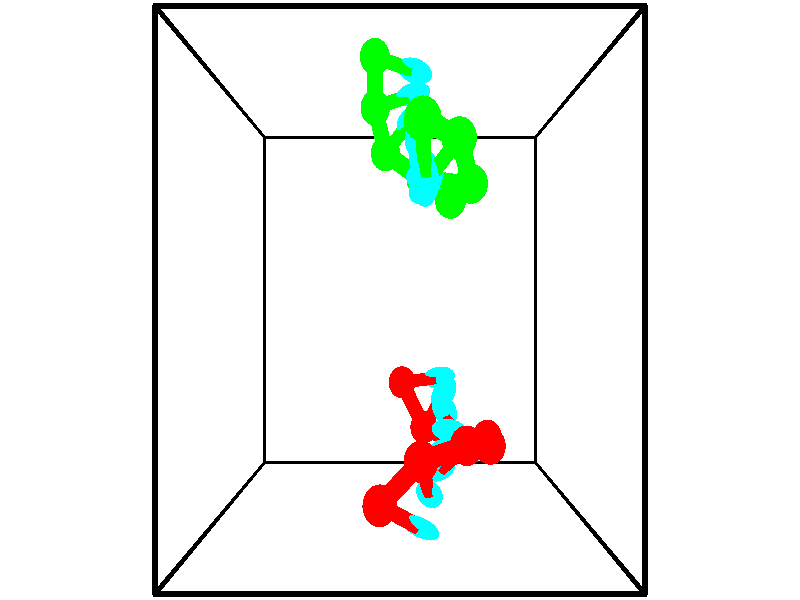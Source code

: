 // switches for output
#declare DRAW_BASES = 1; // possible values are 0, 1; only relevant for DNA ribbons
#declare DRAW_BASES_TYPE = 3; // possible values are 1, 2, 3; only relevant for DNA ribbons
#declare DRAW_FOG = 0; // set to 1 to enable fog

#include "colors.inc"

#include "transforms.inc"
background { rgb <1, 1, 1>}

#default {
   normal{
       ripples 0.25
       frequency 0.20
       turbulence 0.2
       lambda 5
   }
	finish {
		phong 0.1
		phong_size 40.
	}
}

// original window dimensions: 1024x640


// camera settings

camera {
	sky <-0, 1, 0>
	up <-0, 1, 0>
	right 1.6 * <1, 0, 0>
	location <2.5, 2.5, 11.1562>
	look_at <2.5, 2.5, 2.5>
	direction <0, 0, -8.6562>
	angle 67.0682
}


# declare cpy_camera_pos = <2.5, 2.5, 11.1562>;
# if (DRAW_FOG = 1)
fog {
	fog_type 2
	up vnormalize(cpy_camera_pos)
	color rgbt<1,1,1,0.3>
	distance 1e-5
	fog_alt 3e-3
	fog_offset 4
}
# end


// LIGHTS

# declare lum = 6;
global_settings {
	ambient_light rgb lum * <0.05, 0.05, 0.05>
	max_trace_level 15
}# declare cpy_direct_light_amount = 0.25;
light_source
{	1000 * <-1, -1, 1>,
	rgb lum * cpy_direct_light_amount
	parallel
}

light_source
{	1000 * <1, 1, -1>,
	rgb lum * cpy_direct_light_amount
	parallel
}

// strand 0

// nucleotide -1

// particle -1
sphere {
	<2.538229, 1.210120, -0.197778> 0.250000
	pigment { color rgbt <1,0,0,0> }
	no_shadow
}
cylinder {
	<2.935879, 1.253368, -0.195824>,  <3.174469, 1.279318, -0.194651>, 0.100000
	pigment { color rgbt <1,0,0,0> }
	no_shadow
}
cylinder {
	<2.935879, 1.253368, -0.195824>,  <2.538229, 1.210120, -0.197778>, 0.100000
	pigment { color rgbt <1,0,0,0> }
	no_shadow
}

// particle -1
sphere {
	<2.935879, 1.253368, -0.195824> 0.100000
	pigment { color rgbt <1,0,0,0> }
	no_shadow
}
sphere {
	0, 1
	scale<0.080000,0.200000,0.300000>
	matrix <0.051072, -0.508427, 0.859590,
		0.095424, -0.854291, -0.510962,
		0.994126, 0.108122, 0.004886,
		3.234117, 1.285805, -0.194358>
	pigment { color rgbt <0,1,1,0> }
	no_shadow
}
cylinder {
	<2.943447, 0.526261, -0.092440>,  <2.538229, 1.210120, -0.197778>, 0.130000
	pigment { color rgbt <1,0,0,0> }
	no_shadow
}

// nucleotide -1

// particle -1
sphere {
	<2.943447, 0.526261, -0.092440> 0.250000
	pigment { color rgbt <1,0,0,0> }
	no_shadow
}
cylinder {
	<3.145489, 0.842804, 0.045326>,  <3.266715, 1.032730, 0.127986>, 0.100000
	pigment { color rgbt <1,0,0,0> }
	no_shadow
}
cylinder {
	<3.145489, 0.842804, 0.045326>,  <2.943447, 0.526261, -0.092440>, 0.100000
	pigment { color rgbt <1,0,0,0> }
	no_shadow
}

// particle -1
sphere {
	<3.145489, 0.842804, 0.045326> 0.100000
	pigment { color rgbt <1,0,0,0> }
	no_shadow
}
sphere {
	0, 1
	scale<0.080000,0.200000,0.300000>
	matrix <0.053257, -0.426882, 0.902738,
		0.861413, -0.437636, -0.257766,
		0.505106, 0.791358, 0.344414,
		3.297021, 1.080211, 0.148651>
	pigment { color rgbt <0,1,1,0> }
	no_shadow
}
cylinder {
	<3.598449, 0.327456, 0.222138>,  <2.943447, 0.526261, -0.092440>, 0.130000
	pigment { color rgbt <1,0,0,0> }
	no_shadow
}

// nucleotide -1

// particle -1
sphere {
	<3.598449, 0.327456, 0.222138> 0.250000
	pigment { color rgbt <1,0,0,0> }
	no_shadow
}
cylinder {
	<3.419955, 0.645451, 0.386513>,  <3.312858, 0.836248, 0.485138>, 0.100000
	pigment { color rgbt <1,0,0,0> }
	no_shadow
}
cylinder {
	<3.419955, 0.645451, 0.386513>,  <3.598449, 0.327456, 0.222138>, 0.100000
	pigment { color rgbt <1,0,0,0> }
	no_shadow
}

// particle -1
sphere {
	<3.419955, 0.645451, 0.386513> 0.100000
	pigment { color rgbt <1,0,0,0> }
	no_shadow
}
sphere {
	0, 1
	scale<0.080000,0.200000,0.300000>
	matrix <-0.017152, -0.466705, 0.884247,
		0.894752, 0.387533, 0.221895,
		-0.446235, 0.794987, 0.410938,
		3.286084, 0.883947, 0.509794>
	pigment { color rgbt <0,1,1,0> }
	no_shadow
}
cylinder {
	<4.005955, 0.529221, 0.760734>,  <3.598449, 0.327456, 0.222138>, 0.130000
	pigment { color rgbt <1,0,0,0> }
	no_shadow
}

// nucleotide -1

// particle -1
sphere {
	<4.005955, 0.529221, 0.760734> 0.250000
	pigment { color rgbt <1,0,0,0> }
	no_shadow
}
cylinder {
	<3.620228, 0.602432, 0.837250>,  <3.388792, 0.646359, 0.883159>, 0.100000
	pigment { color rgbt <1,0,0,0> }
	no_shadow
}
cylinder {
	<3.620228, 0.602432, 0.837250>,  <4.005955, 0.529221, 0.760734>, 0.100000
	pigment { color rgbt <1,0,0,0> }
	no_shadow
}

// particle -1
sphere {
	<3.620228, 0.602432, 0.837250> 0.100000
	pigment { color rgbt <1,0,0,0> }
	no_shadow
}
sphere {
	0, 1
	scale<0.080000,0.200000,0.300000>
	matrix <0.052332, -0.576501, 0.815419,
		0.259524, 0.796333, 0.546352,
		-0.964318, 0.183029, 0.191289,
		3.330933, 0.657341, 0.894637>
	pigment { color rgbt <0,1,1,0> }
	no_shadow
}
cylinder {
	<3.932606, 0.565293, 1.525733>,  <4.005955, 0.529221, 0.760734>, 0.130000
	pigment { color rgbt <1,0,0,0> }
	no_shadow
}

// nucleotide -1

// particle -1
sphere {
	<3.932606, 0.565293, 1.525733> 0.250000
	pigment { color rgbt <1,0,0,0> }
	no_shadow
}
cylinder {
	<3.559092, 0.507767, 1.394669>,  <3.334983, 0.473251, 1.316030>, 0.100000
	pigment { color rgbt <1,0,0,0> }
	no_shadow
}
cylinder {
	<3.559092, 0.507767, 1.394669>,  <3.932606, 0.565293, 1.525733>, 0.100000
	pigment { color rgbt <1,0,0,0> }
	no_shadow
}

// particle -1
sphere {
	<3.559092, 0.507767, 1.394669> 0.100000
	pigment { color rgbt <1,0,0,0> }
	no_shadow
}
sphere {
	0, 1
	scale<0.080000,0.200000,0.300000>
	matrix <-0.182808, -0.595440, 0.782325,
		-0.307613, 0.790423, 0.529722,
		-0.933786, -0.143816, -0.327661,
		3.278956, 0.464622, 1.296370>
	pigment { color rgbt <0,1,1,0> }
	no_shadow
}
cylinder {
	<3.509234, 0.664007, 2.027439>,  <3.932606, 0.565293, 1.525733>, 0.130000
	pigment { color rgbt <1,0,0,0> }
	no_shadow
}

// nucleotide -1

// particle -1
sphere {
	<3.509234, 0.664007, 2.027439> 0.250000
	pigment { color rgbt <1,0,0,0> }
	no_shadow
}
cylinder {
	<3.292511, 0.435253, 1.781059>,  <3.162477, 0.298001, 1.633232>, 0.100000
	pigment { color rgbt <1,0,0,0> }
	no_shadow
}
cylinder {
	<3.292511, 0.435253, 1.781059>,  <3.509234, 0.664007, 2.027439>, 0.100000
	pigment { color rgbt <1,0,0,0> }
	no_shadow
}

// particle -1
sphere {
	<3.292511, 0.435253, 1.781059> 0.100000
	pigment { color rgbt <1,0,0,0> }
	no_shadow
}
sphere {
	0, 1
	scale<0.080000,0.200000,0.300000>
	matrix <-0.085266, -0.691655, 0.717177,
		-0.836166, 0.441092, 0.325983,
		-0.541809, -0.571884, -0.615948,
		3.129968, 0.263688, 1.596275>
	pigment { color rgbt <0,1,1,0> }
	no_shadow
}
cylinder {
	<2.804033, 0.544885, 2.396881>,  <3.509234, 0.664007, 2.027439>, 0.130000
	pigment { color rgbt <1,0,0,0> }
	no_shadow
}

// nucleotide -1

// particle -1
sphere {
	<2.804033, 0.544885, 2.396881> 0.250000
	pigment { color rgbt <1,0,0,0> }
	no_shadow
}
cylinder {
	<2.887353, 0.251690, 2.137856>,  <2.937346, 0.075773, 1.982440>, 0.100000
	pigment { color rgbt <1,0,0,0> }
	no_shadow
}
cylinder {
	<2.887353, 0.251690, 2.137856>,  <2.804033, 0.544885, 2.396881>, 0.100000
	pigment { color rgbt <1,0,0,0> }
	no_shadow
}

// particle -1
sphere {
	<2.887353, 0.251690, 2.137856> 0.100000
	pigment { color rgbt <1,0,0,0> }
	no_shadow
}
sphere {
	0, 1
	scale<0.080000,0.200000,0.300000>
	matrix <-0.144052, -0.677858, 0.720942,
		-0.967399, -0.056890, -0.246786,
		0.208300, -0.732988, -0.647564,
		2.949844, 0.031793, 1.943586>
	pigment { color rgbt <0,1,1,0> }
	no_shadow
}
cylinder {
	<2.203877, 0.003807, 2.368031>,  <2.804033, 0.544885, 2.396881>, 0.130000
	pigment { color rgbt <1,0,0,0> }
	no_shadow
}

// nucleotide -1

// particle -1
sphere {
	<2.203877, 0.003807, 2.368031> 0.250000
	pigment { color rgbt <1,0,0,0> }
	no_shadow
}
cylinder {
	<2.548756, -0.177773, 2.278099>,  <2.755682, -0.286721, 2.224140>, 0.100000
	pigment { color rgbt <1,0,0,0> }
	no_shadow
}
cylinder {
	<2.548756, -0.177773, 2.278099>,  <2.203877, 0.003807, 2.368031>, 0.100000
	pigment { color rgbt <1,0,0,0> }
	no_shadow
}

// particle -1
sphere {
	<2.548756, -0.177773, 2.278099> 0.100000
	pigment { color rgbt <1,0,0,0> }
	no_shadow
}
sphere {
	0, 1
	scale<0.080000,0.200000,0.300000>
	matrix <-0.181486, -0.691163, 0.699541,
		-0.472950, -0.562338, -0.678303,
		0.862195, -0.453949, -0.224829,
		2.807414, -0.313958, 2.210650>
	pigment { color rgbt <0,1,1,0> }
	no_shadow
}
// strand 1

// nucleotide -1

// particle -1
sphere {
	<2.802171, 4.499720, 3.156444> 0.250000
	pigment { color rgbt <0,1,0,0> }
	no_shadow
}
cylinder {
	<2.824333, 4.132664, 2.999031>,  <2.837631, 3.912430, 2.904583>, 0.100000
	pigment { color rgbt <0,1,0,0> }
	no_shadow
}
cylinder {
	<2.824333, 4.132664, 2.999031>,  <2.802171, 4.499720, 3.156444>, 0.100000
	pigment { color rgbt <0,1,0,0> }
	no_shadow
}

// particle -1
sphere {
	<2.824333, 4.132664, 2.999031> 0.100000
	pigment { color rgbt <0,1,0,0> }
	no_shadow
}
sphere {
	0, 1
	scale<0.080000,0.200000,0.300000>
	matrix <-0.196151, 0.376454, -0.905432,
		0.979007, 0.127359, -0.159137,
		0.055407, -0.917639, -0.393533,
		2.840955, 3.857372, 2.880971>
	pigment { color rgbt <0,1,1,0> }
	no_shadow
}
cylinder {
	<3.343375, 4.422208, 2.562296>,  <2.802171, 4.499720, 3.156444>, 0.130000
	pigment { color rgbt <0,1,0,0> }
	no_shadow
}

// nucleotide -1

// particle -1
sphere {
	<3.343375, 4.422208, 2.562296> 0.250000
	pigment { color rgbt <0,1,0,0> }
	no_shadow
}
cylinder {
	<3.074734, 4.129105, 2.518456>,  <2.913549, 3.953242, 2.492151>, 0.100000
	pigment { color rgbt <0,1,0,0> }
	no_shadow
}
cylinder {
	<3.074734, 4.129105, 2.518456>,  <3.343375, 4.422208, 2.562296>, 0.100000
	pigment { color rgbt <0,1,0,0> }
	no_shadow
}

// particle -1
sphere {
	<3.074734, 4.129105, 2.518456> 0.100000
	pigment { color rgbt <0,1,0,0> }
	no_shadow
}
sphere {
	0, 1
	scale<0.080000,0.200000,0.300000>
	matrix <-0.165780, 0.292797, -0.941693,
		0.722126, -0.614274, -0.318120,
		-0.671602, -0.732760, -0.109602,
		2.873253, 3.909277, 2.485575>
	pigment { color rgbt <0,1,1,0> }
	no_shadow
}
cylinder {
	<3.579701, 3.965337, 2.010361>,  <3.343375, 4.422208, 2.562296>, 0.130000
	pigment { color rgbt <0,1,0,0> }
	no_shadow
}

// nucleotide -1

// particle -1
sphere {
	<3.579701, 3.965337, 2.010361> 0.250000
	pigment { color rgbt <0,1,0,0> }
	no_shadow
}
cylinder {
	<3.184708, 3.998585, 2.063980>,  <2.947712, 4.018534, 2.096151>, 0.100000
	pigment { color rgbt <0,1,0,0> }
	no_shadow
}
cylinder {
	<3.184708, 3.998585, 2.063980>,  <3.579701, 3.965337, 2.010361>, 0.100000
	pigment { color rgbt <0,1,0,0> }
	no_shadow
}

// particle -1
sphere {
	<3.184708, 3.998585, 2.063980> 0.100000
	pigment { color rgbt <0,1,0,0> }
	no_shadow
}
sphere {
	0, 1
	scale<0.080000,0.200000,0.300000>
	matrix <-0.059994, 0.588054, -0.806593,
		-0.145871, -0.804539, -0.575707,
		-0.987483, 0.083120, 0.134047,
		2.888463, 4.023520, 2.104194>
	pigment { color rgbt <0,1,1,0> }
	no_shadow
}
cylinder {
	<3.312787, 3.842624, 1.426975>,  <3.579701, 3.965337, 2.010361>, 0.130000
	pigment { color rgbt <0,1,0,0> }
	no_shadow
}

// nucleotide -1

// particle -1
sphere {
	<3.312787, 3.842624, 1.426975> 0.250000
	pigment { color rgbt <0,1,0,0> }
	no_shadow
}
cylinder {
	<3.064587, 4.076412, 1.636116>,  <2.915666, 4.216685, 1.761600>, 0.100000
	pigment { color rgbt <0,1,0,0> }
	no_shadow
}
cylinder {
	<3.064587, 4.076412, 1.636116>,  <3.312787, 3.842624, 1.426975>, 0.100000
	pigment { color rgbt <0,1,0,0> }
	no_shadow
}

// particle -1
sphere {
	<3.064587, 4.076412, 1.636116> 0.100000
	pigment { color rgbt <0,1,0,0> }
	no_shadow
}
sphere {
	0, 1
	scale<0.080000,0.200000,0.300000>
	matrix <-0.062290, 0.627887, -0.775808,
		-0.781728, -0.513958, -0.353198,
		-0.620501, 0.584470, 0.522851,
		2.878436, 4.251753, 1.792971>
	pigment { color rgbt <0,1,1,0> }
	no_shadow
}
cylinder {
	<2.858941, 4.191628, 1.010409>,  <3.312787, 3.842624, 1.426975>, 0.130000
	pigment { color rgbt <0,1,0,0> }
	no_shadow
}

// nucleotide -1

// particle -1
sphere {
	<2.858941, 4.191628, 1.010409> 0.250000
	pigment { color rgbt <0,1,0,0> }
	no_shadow
}
cylinder {
	<2.810280, 4.432365, 1.326126>,  <2.781083, 4.576808, 1.515557>, 0.100000
	pigment { color rgbt <0,1,0,0> }
	no_shadow
}
cylinder {
	<2.810280, 4.432365, 1.326126>,  <2.858941, 4.191628, 1.010409>, 0.100000
	pigment { color rgbt <0,1,0,0> }
	no_shadow
}

// particle -1
sphere {
	<2.810280, 4.432365, 1.326126> 0.100000
	pigment { color rgbt <0,1,0,0> }
	no_shadow
}
sphere {
	0, 1
	scale<0.080000,0.200000,0.300000>
	matrix <-0.050509, 0.790416, -0.610484,
		-0.991287, -0.114133, -0.065757,
		-0.121652, 0.601844, 0.789294,
		2.773784, 4.612918, 1.562914>
	pigment { color rgbt <0,1,1,0> }
	no_shadow
}
cylinder {
	<2.255635, 4.575263, 0.896372>,  <2.858941, 4.191628, 1.010409>, 0.130000
	pigment { color rgbt <0,1,0,0> }
	no_shadow
}

// nucleotide -1

// particle -1
sphere {
	<2.255635, 4.575263, 0.896372> 0.250000
	pigment { color rgbt <0,1,0,0> }
	no_shadow
}
cylinder {
	<2.500469, 4.788563, 1.129951>,  <2.647370, 4.916543, 1.270099>, 0.100000
	pigment { color rgbt <0,1,0,0> }
	no_shadow
}
cylinder {
	<2.500469, 4.788563, 1.129951>,  <2.255635, 4.575263, 0.896372>, 0.100000
	pigment { color rgbt <0,1,0,0> }
	no_shadow
}

// particle -1
sphere {
	<2.500469, 4.788563, 1.129951> 0.100000
	pigment { color rgbt <0,1,0,0> }
	no_shadow
}
sphere {
	0, 1
	scale<0.080000,0.200000,0.300000>
	matrix <-0.113628, 0.790079, -0.602381,
		-0.782586, 0.302355, 0.544188,
		0.612085, 0.533250, 0.583949,
		2.684095, 4.948538, 1.305136>
	pigment { color rgbt <0,1,1,0> }
	no_shadow
}
cylinder {
	<2.077093, 5.234360, 0.847011>,  <2.255635, 4.575263, 0.896372>, 0.130000
	pigment { color rgbt <0,1,0,0> }
	no_shadow
}

// nucleotide -1

// particle -1
sphere {
	<2.077093, 5.234360, 0.847011> 0.250000
	pigment { color rgbt <0,1,0,0> }
	no_shadow
}
cylinder {
	<2.441055, 5.300625, 0.999130>,  <2.659433, 5.340384, 1.090402>, 0.100000
	pigment { color rgbt <0,1,0,0> }
	no_shadow
}
cylinder {
	<2.441055, 5.300625, 0.999130>,  <2.077093, 5.234360, 0.847011>, 0.100000
	pigment { color rgbt <0,1,0,0> }
	no_shadow
}

// particle -1
sphere {
	<2.441055, 5.300625, 0.999130> 0.100000
	pigment { color rgbt <0,1,0,0> }
	no_shadow
}
sphere {
	0, 1
	scale<0.080000,0.200000,0.300000>
	matrix <0.018016, 0.900145, -0.435218,
		-0.414422, 0.402859, 0.816063,
		0.909906, 0.165662, 0.380298,
		2.714027, 5.350324, 1.113220>
	pigment { color rgbt <0,1,1,0> }
	no_shadow
}
cylinder {
	<2.079223, 5.891319, 1.052126>,  <2.077093, 5.234360, 0.847011>, 0.130000
	pigment { color rgbt <0,1,0,0> }
	no_shadow
}

// nucleotide -1

// particle -1
sphere {
	<2.079223, 5.891319, 1.052126> 0.250000
	pigment { color rgbt <0,1,0,0> }
	no_shadow
}
cylinder {
	<2.463543, 5.796234, 0.995056>,  <2.694135, 5.739183, 0.960814>, 0.100000
	pigment { color rgbt <0,1,0,0> }
	no_shadow
}
cylinder {
	<2.463543, 5.796234, 0.995056>,  <2.079223, 5.891319, 1.052126>, 0.100000
	pigment { color rgbt <0,1,0,0> }
	no_shadow
}

// particle -1
sphere {
	<2.463543, 5.796234, 0.995056> 0.100000
	pigment { color rgbt <0,1,0,0> }
	no_shadow
}
sphere {
	0, 1
	scale<0.080000,0.200000,0.300000>
	matrix <0.106362, 0.791289, -0.602120,
		0.256028, 0.563342, 0.785554,
		0.960800, -0.237713, -0.142674,
		2.751783, 5.724920, 0.952254>
	pigment { color rgbt <0,1,1,0> }
	no_shadow
}
// box output
cylinder {
	<0.000000, 0.000000, 0.000000>,  <5.000000, 0.000000, 0.000000>, 0.025000
	pigment { color rgbt <0,0,0,0> }
	no_shadow
}
cylinder {
	<0.000000, 0.000000, 0.000000>,  <0.000000, 5.000000, 0.000000>, 0.025000
	pigment { color rgbt <0,0,0,0> }
	no_shadow
}
cylinder {
	<0.000000, 0.000000, 0.000000>,  <0.000000, 0.000000, 5.000000>, 0.025000
	pigment { color rgbt <0,0,0,0> }
	no_shadow
}
cylinder {
	<5.000000, 5.000000, 5.000000>,  <0.000000, 5.000000, 5.000000>, 0.025000
	pigment { color rgbt <0,0,0,0> }
	no_shadow
}
cylinder {
	<5.000000, 5.000000, 5.000000>,  <5.000000, 0.000000, 5.000000>, 0.025000
	pigment { color rgbt <0,0,0,0> }
	no_shadow
}
cylinder {
	<5.000000, 5.000000, 5.000000>,  <5.000000, 5.000000, 0.000000>, 0.025000
	pigment { color rgbt <0,0,0,0> }
	no_shadow
}
cylinder {
	<0.000000, 0.000000, 5.000000>,  <0.000000, 5.000000, 5.000000>, 0.025000
	pigment { color rgbt <0,0,0,0> }
	no_shadow
}
cylinder {
	<0.000000, 0.000000, 5.000000>,  <5.000000, 0.000000, 5.000000>, 0.025000
	pigment { color rgbt <0,0,0,0> }
	no_shadow
}
cylinder {
	<5.000000, 5.000000, 0.000000>,  <0.000000, 5.000000, 0.000000>, 0.025000
	pigment { color rgbt <0,0,0,0> }
	no_shadow
}
cylinder {
	<5.000000, 5.000000, 0.000000>,  <5.000000, 0.000000, 0.000000>, 0.025000
	pigment { color rgbt <0,0,0,0> }
	no_shadow
}
cylinder {
	<5.000000, 0.000000, 5.000000>,  <5.000000, 0.000000, 0.000000>, 0.025000
	pigment { color rgbt <0,0,0,0> }
	no_shadow
}
cylinder {
	<0.000000, 5.000000, 0.000000>,  <0.000000, 5.000000, 5.000000>, 0.025000
	pigment { color rgbt <0,0,0,0> }
	no_shadow
}
// end of box output
